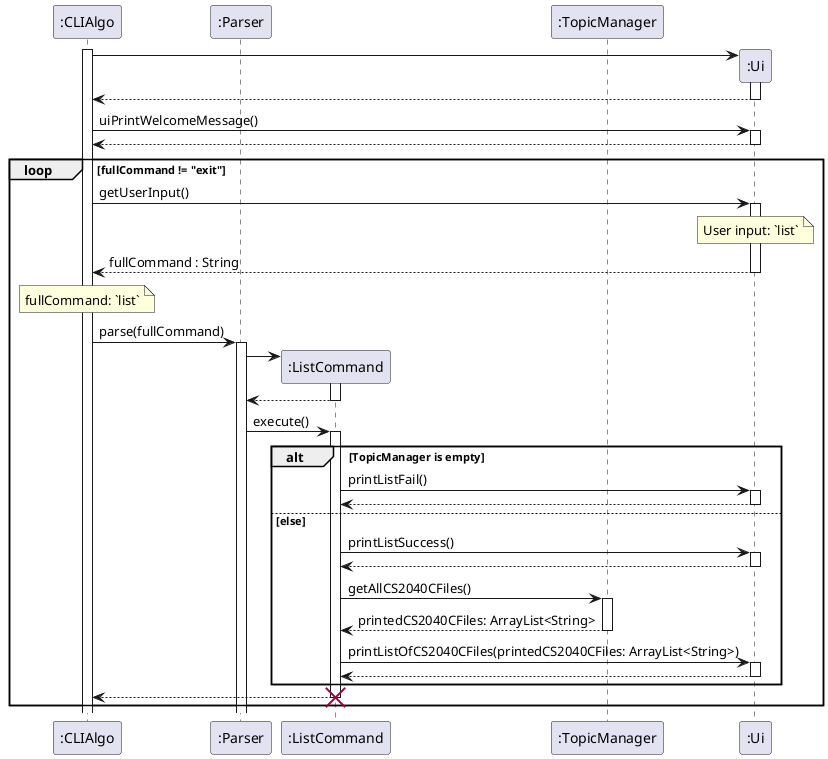 @startuml

participant ":CLIAlgo" as cli
participant ":Parser" as p
participant ":ListCommand" as lc
participant ":TopicManager" as tm
participant ":Ui" as ui

activate cli
cli -> ui **
activate ui
return
cli -> ui : uiPrintWelcomeMessage()
activate ui
return
loop fullCommand != "exit"
cli -> ui : getUserInput()
activate ui
note over ui : User input: `list`
return fullCommand : String
deactivate ui
note over cli : fullCommand: `list`
cli -> p : parse(fullCommand)
activate p
p -> lc **
activate lc
lc --> p
deactivate lc
p -> lc : execute()
activate lc

alt TopicManager is empty
    lc -> ui : printListFail()
    activate ui
    return

else else
    lc -> ui : printListSuccess()
    activate ui
    return
    lc -> tm : getAllCS2040CFiles()
    activate tm
    return printedCS2040CFiles: ArrayList<String>
    lc -> ui : printListOfCS2040CFiles(printedCS2040CFiles: ArrayList<String>)
    activate ui
    return
end
lc --> cli
destroy lc
end

@enduml
